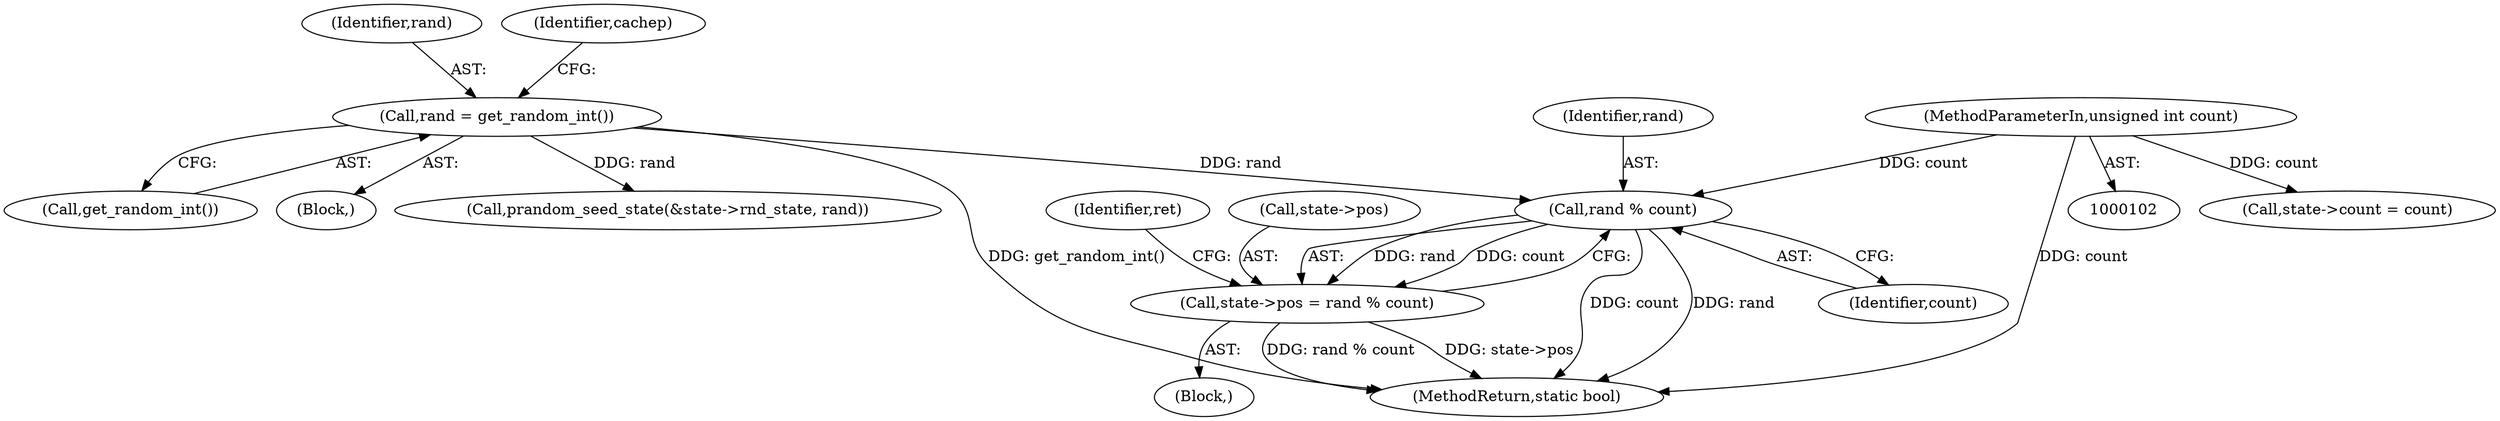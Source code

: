 digraph "0_linux_c4e490cf148e85ead0d1b1c2caaba833f1d5b29f@API" {
"1000145" [label="(Call,rand % count)"];
"1000109" [label="(Call,rand = get_random_int())"];
"1000105" [label="(MethodParameterIn,unsigned int count)"];
"1000141" [label="(Call,state->pos = rand % count)"];
"1000109" [label="(Call,rand = get_random_int())"];
"1000118" [label="(Call,prandom_seed_state(&state->rnd_state, rand))"];
"1000141" [label="(Call,state->pos = rand % count)"];
"1000111" [label="(Call,get_random_int())"];
"1000145" [label="(Call,rand % count)"];
"1000153" [label="(MethodReturn,static bool)"];
"1000106" [label="(Block,)"];
"1000110" [label="(Identifier,rand)"];
"1000146" [label="(Identifier,rand)"];
"1000105" [label="(MethodParameterIn,unsigned int count)"];
"1000115" [label="(Identifier,cachep)"];
"1000136" [label="(Call,state->count = count)"];
"1000149" [label="(Identifier,ret)"];
"1000128" [label="(Block,)"];
"1000142" [label="(Call,state->pos)"];
"1000147" [label="(Identifier,count)"];
"1000145" -> "1000141"  [label="AST: "];
"1000145" -> "1000147"  [label="CFG: "];
"1000146" -> "1000145"  [label="AST: "];
"1000147" -> "1000145"  [label="AST: "];
"1000141" -> "1000145"  [label="CFG: "];
"1000145" -> "1000153"  [label="DDG: rand"];
"1000145" -> "1000153"  [label="DDG: count"];
"1000145" -> "1000141"  [label="DDG: rand"];
"1000145" -> "1000141"  [label="DDG: count"];
"1000109" -> "1000145"  [label="DDG: rand"];
"1000105" -> "1000145"  [label="DDG: count"];
"1000109" -> "1000106"  [label="AST: "];
"1000109" -> "1000111"  [label="CFG: "];
"1000110" -> "1000109"  [label="AST: "];
"1000111" -> "1000109"  [label="AST: "];
"1000115" -> "1000109"  [label="CFG: "];
"1000109" -> "1000153"  [label="DDG: get_random_int()"];
"1000109" -> "1000118"  [label="DDG: rand"];
"1000105" -> "1000102"  [label="AST: "];
"1000105" -> "1000153"  [label="DDG: count"];
"1000105" -> "1000136"  [label="DDG: count"];
"1000141" -> "1000128"  [label="AST: "];
"1000142" -> "1000141"  [label="AST: "];
"1000149" -> "1000141"  [label="CFG: "];
"1000141" -> "1000153"  [label="DDG: state->pos"];
"1000141" -> "1000153"  [label="DDG: rand % count"];
}

